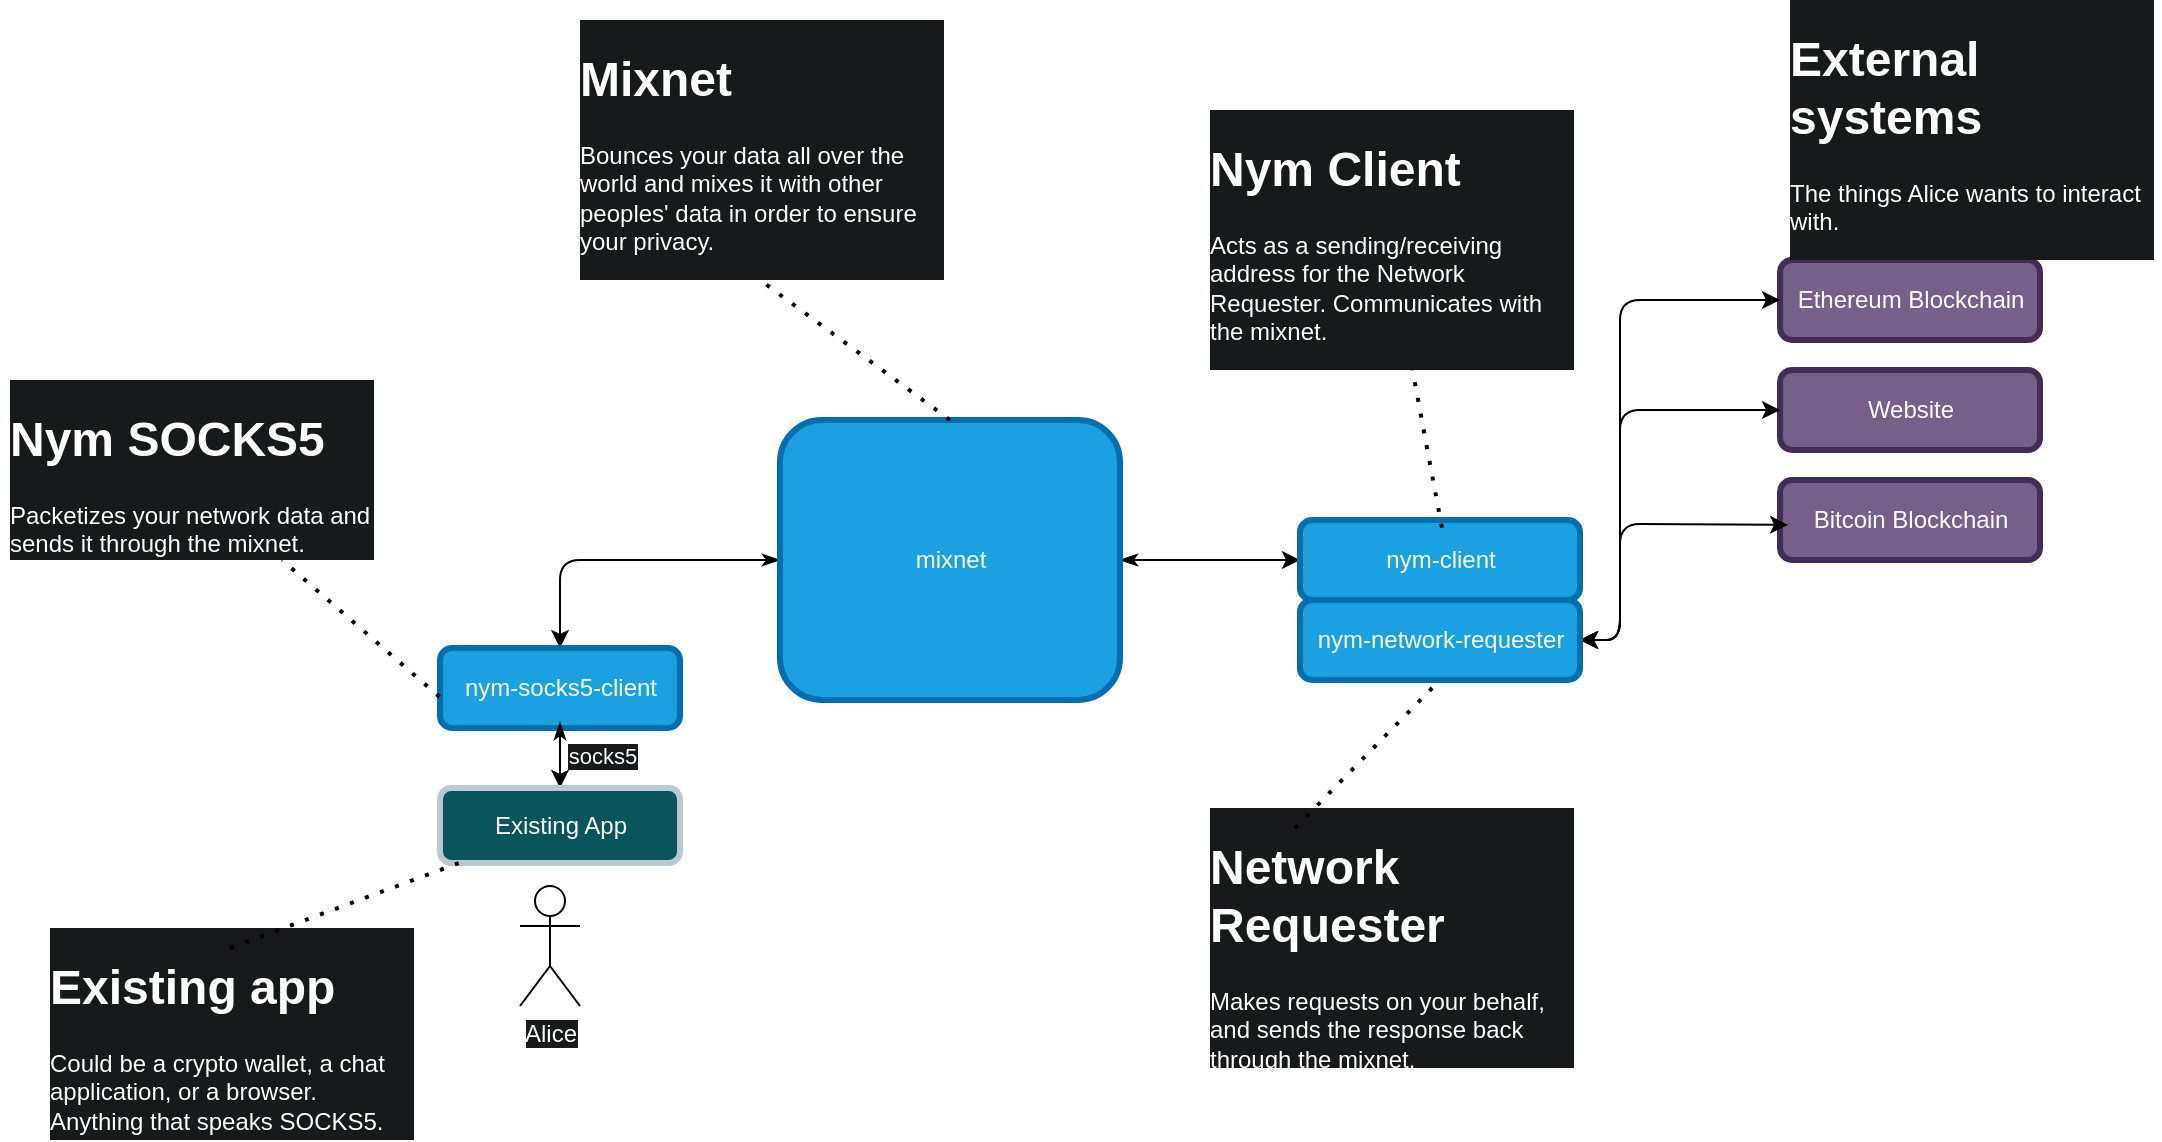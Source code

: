 <mxfile>
    <diagram id="6a731a19-8d31-9384-78a2-239565b7b9f0" name="Page-1">
        <mxGraphModel dx="1037" dy="807" grid="1" gridSize="10" guides="1" tooltips="1" connect="1" arrows="1" fold="1" page="1" pageScale="1" pageWidth="1169" pageHeight="827" background="none" math="0" shadow="0">
            <root>
                <mxCell id="0"/>
                <mxCell id="1" parent="0"/>
                <object label="" id="iYXQ7Nyt1rIkLqZsySKX-1583">
                    <mxCell style="edgeStyle=orthogonalEdgeStyle;rounded=1;orthogonalLoop=1;jettySize=auto;html=1;exitX=0;exitY=0.5;exitDx=0;exitDy=0;startArrow=classic;startFill=1;fontColor=#FFFFFF;endArrow=classicThin;endFill=1;entryX=1;entryY=0.5;entryDx=0;entryDy=0;" parent="1" source="iYXQ7Nyt1rIkLqZsySKX-1559" target="FZZbGPHIDtacTVHWTllX-1406" edge="1">
                        <mxGeometry relative="1" as="geometry">
                            <mxPoint x="465" y="150" as="targetPoint"/>
                            <Array as="points">
                                <mxPoint x="680" y="280"/>
                                <mxPoint x="680" y="280"/>
                            </Array>
                        </mxGeometry>
                    </mxCell>
                </object>
                <mxCell id="iYXQ7Nyt1rIkLqZsySKX-1589" value="Bitcoin Blockchain" style="rounded=1;strokeWidth=3;shadow=0;html=1;fillColor=#76608A;fontColor=#FFFFFF;labelBorderColor=none;strokeColor=#432D57;" parent="1" vertex="1">
                    <mxGeometry x="930" y="240" width="130" height="40" as="geometry"/>
                </mxCell>
                <mxCell id="iYXQ7Nyt1rIkLqZsySKX-1596" value="Ethereum Blockchain" style="rounded=1;strokeWidth=3;shadow=0;html=1;fillColor=#76608A;fontColor=#FFFFFF;labelBorderColor=none;strokeColor=#432D57;" parent="1" vertex="1">
                    <mxGeometry x="930" y="130" width="130" height="40" as="geometry"/>
                </mxCell>
                <mxCell id="iYXQ7Nyt1rIkLqZsySKX-1614" value="Website" style="rounded=1;strokeWidth=3;shadow=0;html=1;fillColor=#76608A;fontColor=#FFFFFF;labelBorderColor=none;strokeColor=#432D57;" parent="1" vertex="1">
                    <mxGeometry x="930" y="185" width="130" height="40" as="geometry"/>
                </mxCell>
                <mxCell id="iYXQ7Nyt1rIkLqZsySKX-1652" style="edgeStyle=orthogonalEdgeStyle;rounded=1;orthogonalLoop=1;jettySize=auto;html=1;entryX=0;entryY=0.5;entryDx=0;entryDy=0;startArrow=classic;startFill=1;endArrow=classicThin;endFill=1;strokeColor=#000000;strokeWidth=1;fontColor=#FFFFFF;" parent="1" source="iYXQ7Nyt1rIkLqZsySKX-1648" target="FZZbGPHIDtacTVHWTllX-1406" edge="1">
                    <mxGeometry relative="1" as="geometry">
                        <Array as="points">
                            <mxPoint x="320" y="280"/>
                        </Array>
                        <mxPoint x="449.04" y="151.28" as="targetPoint"/>
                    </mxGeometry>
                </mxCell>
                <mxCell id="iYXQ7Nyt1rIkLqZsySKX-1648" value="nym-socks5-client" style="rounded=1;strokeWidth=3;shadow=0;html=1;fontColor=#FFFFFF;fillColor=#1BA1E2;strokeColor=#006EAF;" parent="1" vertex="1">
                    <mxGeometry x="260" y="324" width="120" height="40" as="geometry"/>
                </mxCell>
                <mxCell id="iYXQ7Nyt1rIkLqZsySKX-1651" style="edgeStyle=orthogonalEdgeStyle;rounded=1;orthogonalLoop=1;jettySize=auto;html=1;startArrow=classic;startFill=1;endArrow=classicThin;endFill=1;strokeColor=#000000;strokeWidth=1;fontColor=#FFFFFF;" parent="1" source="iYXQ7Nyt1rIkLqZsySKX-1650" edge="1">
                    <mxGeometry relative="1" as="geometry">
                        <mxPoint x="320" y="361" as="targetPoint"/>
                    </mxGeometry>
                </mxCell>
                <mxCell id="iYXQ7Nyt1rIkLqZsySKX-1650" value="Existing App" style="rounded=1;strokeWidth=3;shadow=0;html=1;fontColor=#ffffff;fillColor=#09555B;strokeColor=#BAC8D3;" parent="1" vertex="1">
                    <mxGeometry x="260" y="394" width="120" height="37.5" as="geometry"/>
                </mxCell>
                <mxCell id="iYXQ7Nyt1rIkLqZsySKX-1655" value="&lt;font&gt;socks5&lt;/font&gt;" style="edgeLabel;html=1;align=center;verticalAlign=middle;resizable=0;points=[];labelBackgroundColor=#18191A;fontColor=#FFFFFF;" parent="1" vertex="1" connectable="0">
                    <mxGeometry x="325" y="280.001" as="geometry">
                        <mxPoint x="16" y="97.62" as="offset"/>
                    </mxGeometry>
                </mxCell>
                <mxCell id="hNXUkgo5j0phEpmYKnsM-1387" value="&lt;font color=&quot;#ffffff&quot; style=&quot;background-color: rgb(24 , 25 , 26)&quot;&gt;Alice&lt;/font&gt;" style="shape=umlActor;verticalLabelPosition=bottom;labelBackgroundColor=#ffffff;verticalAlign=top;html=1;outlineConnect=0;" parent="1" vertex="1">
                    <mxGeometry x="300" y="443" width="30" height="60" as="geometry"/>
                </mxCell>
                <mxCell id="FZZbGPHIDtacTVHWTllX-1402" value="" style="endArrow=classic;startArrow=classic;html=1;entryX=0;entryY=0.5;entryDx=0;entryDy=0;exitX=1;exitY=0.5;exitDx=0;exitDy=0;" parent="1" source="FZZbGPHIDtacTVHWTllX-1397" target="iYXQ7Nyt1rIkLqZsySKX-1614" edge="1">
                    <mxGeometry width="50" height="50" relative="1" as="geometry">
                        <mxPoint x="710" y="280" as="sourcePoint"/>
                        <mxPoint x="760" y="230" as="targetPoint"/>
                        <Array as="points">
                            <mxPoint x="850" y="320"/>
                            <mxPoint x="850" y="205"/>
                        </Array>
                    </mxGeometry>
                </mxCell>
                <mxCell id="FZZbGPHIDtacTVHWTllX-1403" value="" style="endArrow=classic;startArrow=classic;html=1;entryX=0;entryY=0.5;entryDx=0;entryDy=0;exitX=1;exitY=0.5;exitDx=0;exitDy=0;" parent="1" source="FZZbGPHIDtacTVHWTllX-1397" target="iYXQ7Nyt1rIkLqZsySKX-1596" edge="1">
                    <mxGeometry width="50" height="50" relative="1" as="geometry">
                        <mxPoint x="760" y="320" as="sourcePoint"/>
                        <mxPoint x="760" y="230" as="targetPoint"/>
                        <Array as="points">
                            <mxPoint x="850" y="320"/>
                            <mxPoint x="850" y="150"/>
                        </Array>
                    </mxGeometry>
                </mxCell>
                <mxCell id="FZZbGPHIDtacTVHWTllX-1404" value="" style="endArrow=classic;startArrow=classic;html=1;entryX=0.031;entryY=0.561;entryDx=0;entryDy=0;entryPerimeter=0;exitX=1;exitY=0.5;exitDx=0;exitDy=0;" parent="1" source="FZZbGPHIDtacTVHWTllX-1397" target="iYXQ7Nyt1rIkLqZsySKX-1589" edge="1">
                    <mxGeometry width="50" height="50" relative="1" as="geometry">
                        <mxPoint x="710" y="280" as="sourcePoint"/>
                        <mxPoint x="760" y="230" as="targetPoint"/>
                        <Array as="points">
                            <mxPoint x="850" y="320"/>
                            <mxPoint x="850" y="262"/>
                        </Array>
                    </mxGeometry>
                </mxCell>
                <mxCell id="FZZbGPHIDtacTVHWTllX-1406" value="mixnet" style="rounded=1;strokeWidth=3;shadow=0;html=1;fontColor=#FFFFFF;fillColor=#1BA1E2;strokeColor=#006EAF;" parent="1" vertex="1">
                    <mxGeometry x="430" y="210" width="170" height="140" as="geometry"/>
                </mxCell>
                <mxCell id="FZZbGPHIDtacTVHWTllX-1408" value="" style="group;" parent="1" vertex="1" connectable="0">
                    <mxGeometry x="690" y="260" width="140" height="80" as="geometry"/>
                </mxCell>
                <mxCell id="iYXQ7Nyt1rIkLqZsySKX-1559" value="nym-client" style="rounded=1;strokeWidth=3;shadow=0;html=1;fontColor=#FFFFFF;fillColor=#1BA1E2;strokeColor=#006EAF;" parent="FZZbGPHIDtacTVHWTllX-1408" vertex="1">
                    <mxGeometry width="140" height="40" as="geometry"/>
                </mxCell>
                <mxCell id="FZZbGPHIDtacTVHWTllX-1397" value="nym-network-requester" style="rounded=1;strokeWidth=3;shadow=0;html=1;fontColor=#FFFFFF;comic=0;fillColor=#1BA1E2;strokeColor=#006EAF;" parent="FZZbGPHIDtacTVHWTllX-1408" vertex="1">
                    <mxGeometry y="40" width="140" height="40" as="geometry"/>
                </mxCell>
                <mxCell id="FZZbGPHIDtacTVHWTllX-1409" value="&lt;h1&gt;Existing app&lt;/h1&gt;&lt;p&gt;Could be a crypto wallet, a chat application, or a browser. Anything that speaks SOCKS5.&amp;nbsp;&lt;/p&gt;" style="text;html=1;strokeColor=none;fillColor=none;spacing=5;spacingTop=-20;whiteSpace=wrap;overflow=hidden;rounded=0;labelBackgroundColor=#18191A;fontColor=#FFFFFF;" parent="1" vertex="1">
                    <mxGeometry x="60" y="474" width="190" height="96" as="geometry"/>
                </mxCell>
                <mxCell id="FZZbGPHIDtacTVHWTllX-1411" value="&lt;h1&gt;Mixnet&lt;/h1&gt;&lt;p&gt;Bounces your data all over the world and mixes it with other peoples' data in order to ensure your privacy.&lt;/p&gt;" style="text;html=1;strokeColor=none;fillColor=none;spacing=5;spacingTop=-20;whiteSpace=wrap;overflow=hidden;rounded=0;labelBackgroundColor=#18191A;fontColor=#FFFFFF;" parent="1" vertex="1">
                    <mxGeometry x="325" y="20" width="190" height="120" as="geometry"/>
                </mxCell>
                <mxCell id="FZZbGPHIDtacTVHWTllX-1412" value="&lt;h1&gt;Nym SOCKS5&lt;/h1&gt;&lt;p&gt;Packetizes your network data and sends it through the mixnet.&lt;br&gt;&lt;/p&gt;" style="text;html=1;strokeColor=none;fillColor=none;spacing=5;spacingTop=-20;whiteSpace=wrap;overflow=hidden;rounded=0;labelBackgroundColor=#18191A;fontColor=#FFFFFF;" parent="1" vertex="1">
                    <mxGeometry x="40" y="200" width="190" height="80" as="geometry"/>
                </mxCell>
                <mxCell id="FZZbGPHIDtacTVHWTllX-1413" value="&lt;h1&gt;Network Requester&lt;/h1&gt;&lt;p&gt;Makes requests on your behalf, and sends the response back through the mixnet.&lt;/p&gt;" style="text;html=1;strokeColor=none;fillColor=none;spacing=5;spacingTop=-20;whiteSpace=wrap;overflow=hidden;rounded=0;labelBackgroundColor=#18191A;fontColor=#FFFFFF;" parent="1" vertex="1">
                    <mxGeometry x="640" y="414" width="190" height="120" as="geometry"/>
                </mxCell>
                <mxCell id="FZZbGPHIDtacTVHWTllX-1414" value="&lt;h1&gt;Nym Client&lt;/h1&gt;&lt;p&gt;Acts as a sending/receiving address for the Network Requester. Communicates with the mixnet.&lt;/p&gt;" style="text;html=1;strokeColor=none;fillColor=none;spacing=5;spacingTop=-20;whiteSpace=wrap;overflow=hidden;rounded=0;labelBackgroundColor=#18191A;fontColor=#FFFFFF;" parent="1" vertex="1">
                    <mxGeometry x="640" y="65" width="190" height="120" as="geometry"/>
                </mxCell>
                <mxCell id="FZZbGPHIDtacTVHWTllX-1415" value="&lt;h1&gt;External systems&lt;/h1&gt;&lt;p&gt;The things Alice wants to interact with.&lt;/p&gt;" style="text;html=1;strokeColor=none;fillColor=none;spacing=5;spacingTop=-20;whiteSpace=wrap;overflow=hidden;rounded=0;labelBackgroundColor=#18191A;fontColor=#FFFFFF;" parent="1" vertex="1">
                    <mxGeometry x="930" y="10" width="190" height="120" as="geometry"/>
                </mxCell>
                <mxCell id="FZZbGPHIDtacTVHWTllX-1416" value="" style="endArrow=none;dashed=1;html=1;dashPattern=1 3;strokeWidth=2;exitX=-0.002;exitY=0.611;exitDx=0;exitDy=0;exitPerimeter=0;" parent="1" source="iYXQ7Nyt1rIkLqZsySKX-1648" target="FZZbGPHIDtacTVHWTllX-1412" edge="1">
                    <mxGeometry width="50" height="50" relative="1" as="geometry">
                        <mxPoint x="110" y="325" as="sourcePoint"/>
                        <mxPoint x="150" y="370" as="targetPoint"/>
                    </mxGeometry>
                </mxCell>
                <mxCell id="FZZbGPHIDtacTVHWTllX-1417" value="" style="endArrow=none;dashed=1;html=1;dashPattern=1 3;strokeWidth=2;exitX=0.5;exitY=0;exitDx=0;exitDy=0;" parent="1" source="FZZbGPHIDtacTVHWTllX-1409" target="iYXQ7Nyt1rIkLqZsySKX-1650" edge="1">
                    <mxGeometry width="50" height="50" relative="1" as="geometry">
                        <mxPoint x="380" y="550" as="sourcePoint"/>
                        <mxPoint x="430" y="500" as="targetPoint"/>
                    </mxGeometry>
                </mxCell>
                <mxCell id="FZZbGPHIDtacTVHWTllX-1418" value="" style="endArrow=none;dashed=1;html=1;dashPattern=1 3;strokeWidth=2;entryX=0.5;entryY=1;entryDx=0;entryDy=0;exitX=0.25;exitY=0;exitDx=0;exitDy=0;" parent="1" source="FZZbGPHIDtacTVHWTllX-1413" target="FZZbGPHIDtacTVHWTllX-1397" edge="1">
                    <mxGeometry width="50" height="50" relative="1" as="geometry">
                        <mxPoint x="380" y="550" as="sourcePoint"/>
                        <mxPoint x="430" y="500" as="targetPoint"/>
                    </mxGeometry>
                </mxCell>
                <mxCell id="FZZbGPHIDtacTVHWTllX-1419" value="" style="endArrow=none;dashed=1;html=1;dashPattern=1 3;strokeWidth=2;entryX=0.5;entryY=1;entryDx=0;entryDy=0;exitX=0.5;exitY=0;exitDx=0;exitDy=0;" parent="1" source="FZZbGPHIDtacTVHWTllX-1406" target="FZZbGPHIDtacTVHWTllX-1411" edge="1">
                    <mxGeometry width="50" height="50" relative="1" as="geometry">
                        <mxPoint x="380" y="550" as="sourcePoint"/>
                        <mxPoint x="430" y="500" as="targetPoint"/>
                    </mxGeometry>
                </mxCell>
                <mxCell id="FZZbGPHIDtacTVHWTllX-1420" value="" style="endArrow=none;dashed=1;html=1;dashPattern=1 3;strokeWidth=2;exitX=0.507;exitY=0.096;exitDx=0;exitDy=0;exitPerimeter=0;" parent="1" source="iYXQ7Nyt1rIkLqZsySKX-1559" target="FZZbGPHIDtacTVHWTllX-1414" edge="1">
                    <mxGeometry width="50" height="50" relative="1" as="geometry">
                        <mxPoint x="380" y="550" as="sourcePoint"/>
                        <mxPoint x="430" y="500" as="targetPoint"/>
                    </mxGeometry>
                </mxCell>
            </root>
        </mxGraphModel>
    </diagram>
</mxfile>